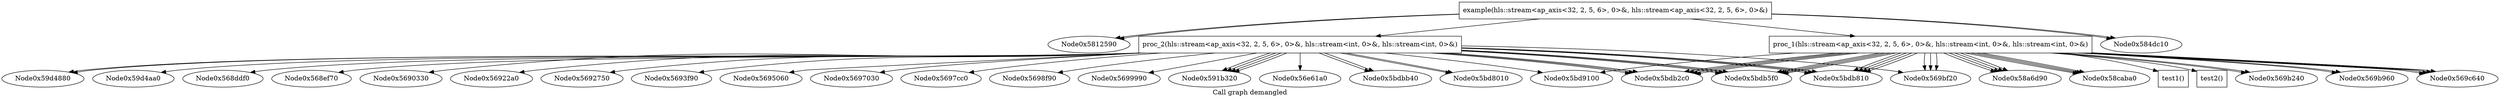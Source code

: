 digraph "Call graph demangled" {
	label="Call graph demangled";

	Node0x569a5c0 [shape=record,label="{example(hls::stream\<ap_axis\<32, 2, 5, 6\>, 0\>&, hls::stream\<ap_axis\<32, 2, 5, 6\>, 0\>&)}" fid="1" demanglename="example" manglename="_Z7exampleRN3hls6streamI7ap_axisILi32ELi2ELi5ELi6EELi0EEES4_" filename="../../../../example.cpp" linenumber="3"];
	Node0x569a5c0 -> Node0x5812590;
	Node0x569a5c0 -> Node0x5812590;
	Node0x569a5c0 -> Node0x57d3c60;
	Node0x569a5c0 -> Node0x57bafc0;
	Node0x569a5c0 -> Node0x584dc10;
	Node0x569a5c0 -> Node0x584dc10;
	Node0x57d3c60 [shape=record,label="{proc_1(hls::stream\<ap_axis\<32, 2, 5, 6\>, 0\>&, hls::stream\<int, 0\>&, hls::stream\<int, 0\>&)}" fid="2" demanglename="proc_1" manglename="_Z6proc_1RN3hls6streamI7ap_axisILi32ELi2ELi5ELi6EELi0EEERNS0_IiLi0EEES6_" filename="../../../../example.cpp" linenumber="20"];
	Node0x57d3c60 -> Node0x5bd9100;
	Node0x57d3c60 -> Node0x569b240;
	Node0x57d3c60 -> Node0x569b960;
	Node0x57d3c60 -> Node0x569bf20;
	Node0x57d3c60 -> Node0x569c640;
	Node0x57d3c60 -> Node0x5bdb2c0;
	Node0x57d3c60 -> Node0x5bdb5f0;
	Node0x57d3c60 -> Node0x5bdb810;
	Node0x57d3c60 -> Node0x58a6d90;
	Node0x57d3c60 -> Node0x58caba0;
	Node0x57d3c60 -> Node0x569c640;
	Node0x57d3c60 -> Node0x5bdb2c0;
	Node0x57d3c60 -> Node0x5bdb5f0;
	Node0x57d3c60 -> Node0x5bdb810;
	Node0x57d3c60 -> Node0x58a6d90;
	Node0x57d3c60 -> Node0x58caba0;
	Node0x57d3c60 -> Node0x58d9dd0;
	Node0x57d3c60 -> Node0x569b240;
	Node0x57d3c60 -> Node0x569b960;
	Node0x57d3c60 -> Node0x569bf20;
	Node0x57d3c60 -> Node0x569c640;
	Node0x57d3c60 -> Node0x5bdb2c0;
	Node0x57d3c60 -> Node0x5bdb5f0;
	Node0x57d3c60 -> Node0x5bdb810;
	Node0x57d3c60 -> Node0x58a6d90;
	Node0x57d3c60 -> Node0x58caba0;
	Node0x57d3c60 -> Node0x569c640;
	Node0x57d3c60 -> Node0x5bdb2c0;
	Node0x57d3c60 -> Node0x5bdb5f0;
	Node0x57d3c60 -> Node0x5bdb810;
	Node0x57d3c60 -> Node0x58a6d90;
	Node0x57d3c60 -> Node0x58caba0;
	Node0x57d3c60 -> Node0x58fbf90;
	Node0x57d3c60 -> Node0x569bf20;
	Node0x58d9dd0 [shape=record,label="{test1()}" fid="3" demanglename="test1" manglename="_Z5test1v" filename="../../../../example.cpp" linenumber="13"];
	Node0x58fbf90 [shape=record,label="{test2()}" fid="4" demanglename="test2" manglename="_Z5test2v" filename="../../../../example.cpp" linenumber="16"];
	Node0x57bafc0 [shape=record,label="{proc_2(hls::stream\<ap_axis\<32, 2, 5, 6\>, 0\>&, hls::stream\<int, 0\>&, hls::stream\<int, 0\>&)}" fid="5" demanglename="proc_2" manglename="_Z6proc_2RN3hls6streamI7ap_axisILi32ELi2ELi5ELi6EELi0EEERNS0_IiLi0EEES6_" filename="../../../../example.cpp" linenumber="49"];
	Node0x57bafc0 -> Node0x5bd9100;
	Node0x57bafc0 -> Node0x5bdb2c0;
	Node0x57bafc0 -> Node0x5bdb5f0;
	Node0x57bafc0 -> Node0x5bdb810;
	Node0x57bafc0 -> Node0x5bdbb40;
	Node0x57bafc0 -> Node0x5bd8010;
	Node0x57bafc0 -> Node0x59d4880;
	Node0x57bafc0 -> Node0x5bdbb40;
	Node0x57bafc0 -> Node0x5bd8010;
	Node0x57bafc0 -> Node0x59d4880;
	Node0x57bafc0 -> Node0x59d4aa0;
	Node0x57bafc0 -> Node0x568ddf0;
	Node0x57bafc0 -> Node0x568ef70;
	Node0x57bafc0 -> Node0x5690330;
	Node0x57bafc0 -> Node0x56922a0;
	Node0x57bafc0 -> Node0x5692750;
	Node0x57bafc0 -> Node0x5693f90;
	Node0x57bafc0 -> Node0x5695060;
	Node0x57bafc0 -> Node0x5697030;
	Node0x57bafc0 -> Node0x5697cc0;
	Node0x57bafc0 -> Node0x5698f90;
	Node0x57bafc0 -> Node0x5699990;
	Node0x57bafc0 -> Node0x591b320;
	Node0x57bafc0 -> Node0x591b320;
	Node0x57bafc0 -> Node0x5bdb2c0;
	Node0x57bafc0 -> Node0x5bdb5f0;
	Node0x57bafc0 -> Node0x5bdb810;
	Node0x57bafc0 -> Node0x591b320;
	Node0x57bafc0 -> Node0x591b320;
	Node0x57bafc0 -> Node0x5bdb2c0;
	Node0x57bafc0 -> Node0x5bdb5f0;
	Node0x57bafc0 -> Node0x5bdb810;
	Node0x57bafc0 -> Node0x56e61a0;
	Node0x57bafc0 -> Node0x569bf20;
}
